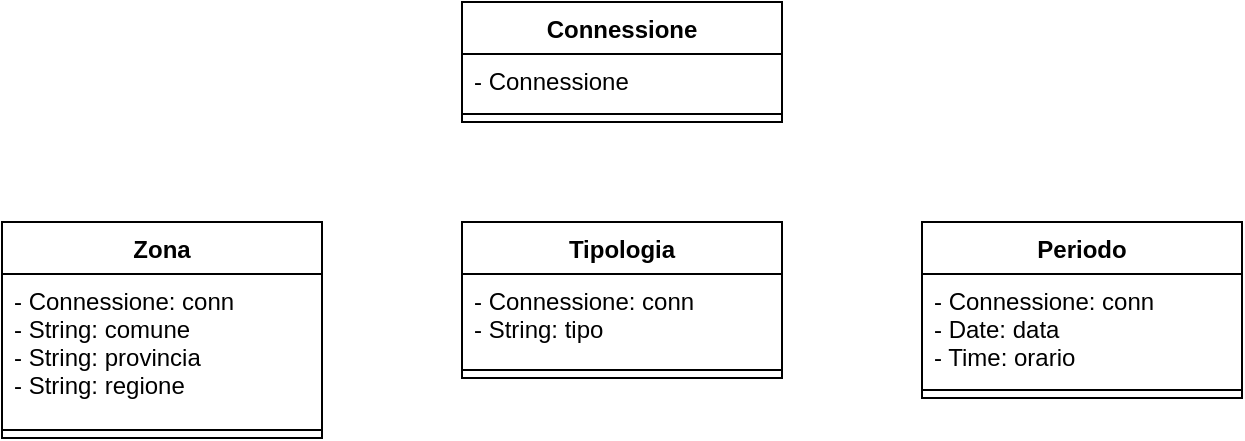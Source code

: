 <mxfile version="16.6.3" type="device"><diagram id="W1PA3UKV2Y4Q9juB7dML" name="Page-1"><mxGraphModel dx="1108" dy="450" grid="1" gridSize="10" guides="1" tooltips="1" connect="1" arrows="1" fold="1" page="1" pageScale="1" pageWidth="827" pageHeight="1169" math="0" shadow="0"><root><mxCell id="0"/><mxCell id="1" parent="0"/><mxCell id="FeFmjfyMAvGzYPlJIs8D-1" value="Connessione" style="swimlane;fontStyle=1;align=center;verticalAlign=top;childLayout=stackLayout;horizontal=1;startSize=26;horizontalStack=0;resizeParent=1;resizeParentMax=0;resizeLast=0;collapsible=1;marginBottom=0;" vertex="1" parent="1"><mxGeometry x="310" y="80" width="160" height="60" as="geometry"/></mxCell><mxCell id="FeFmjfyMAvGzYPlJIs8D-2" value="- Connessione" style="text;strokeColor=none;fillColor=none;align=left;verticalAlign=top;spacingLeft=4;spacingRight=4;overflow=hidden;rotatable=0;points=[[0,0.5],[1,0.5]];portConstraint=eastwest;" vertex="1" parent="FeFmjfyMAvGzYPlJIs8D-1"><mxGeometry y="26" width="160" height="26" as="geometry"/></mxCell><mxCell id="FeFmjfyMAvGzYPlJIs8D-3" value="" style="line;strokeWidth=1;fillColor=none;align=left;verticalAlign=middle;spacingTop=-1;spacingLeft=3;spacingRight=3;rotatable=0;labelPosition=right;points=[];portConstraint=eastwest;" vertex="1" parent="FeFmjfyMAvGzYPlJIs8D-1"><mxGeometry y="52" width="160" height="8" as="geometry"/></mxCell><mxCell id="FeFmjfyMAvGzYPlJIs8D-5" value="Zona" style="swimlane;fontStyle=1;align=center;verticalAlign=top;childLayout=stackLayout;horizontal=1;startSize=26;horizontalStack=0;resizeParent=1;resizeParentMax=0;resizeLast=0;collapsible=1;marginBottom=0;" vertex="1" parent="1"><mxGeometry x="80" y="190" width="160" height="108" as="geometry"/></mxCell><mxCell id="FeFmjfyMAvGzYPlJIs8D-6" value="- Connessione: conn&#10;- String: comune&#10;- String: provincia&#10;- String: regione" style="text;strokeColor=none;fillColor=none;align=left;verticalAlign=top;spacingLeft=4;spacingRight=4;overflow=hidden;rotatable=0;points=[[0,0.5],[1,0.5]];portConstraint=eastwest;" vertex="1" parent="FeFmjfyMAvGzYPlJIs8D-5"><mxGeometry y="26" width="160" height="74" as="geometry"/></mxCell><mxCell id="FeFmjfyMAvGzYPlJIs8D-7" value="" style="line;strokeWidth=1;fillColor=none;align=left;verticalAlign=middle;spacingTop=-1;spacingLeft=3;spacingRight=3;rotatable=0;labelPosition=right;points=[];portConstraint=eastwest;" vertex="1" parent="FeFmjfyMAvGzYPlJIs8D-5"><mxGeometry y="100" width="160" height="8" as="geometry"/></mxCell><mxCell id="FeFmjfyMAvGzYPlJIs8D-9" value="Tipologia" style="swimlane;fontStyle=1;align=center;verticalAlign=top;childLayout=stackLayout;horizontal=1;startSize=26;horizontalStack=0;resizeParent=1;resizeParentMax=0;resizeLast=0;collapsible=1;marginBottom=0;" vertex="1" parent="1"><mxGeometry x="310" y="190" width="160" height="78" as="geometry"/></mxCell><mxCell id="FeFmjfyMAvGzYPlJIs8D-10" value="- Connessione: conn&#10;- String: tipo" style="text;strokeColor=none;fillColor=none;align=left;verticalAlign=top;spacingLeft=4;spacingRight=4;overflow=hidden;rotatable=0;points=[[0,0.5],[1,0.5]];portConstraint=eastwest;" vertex="1" parent="FeFmjfyMAvGzYPlJIs8D-9"><mxGeometry y="26" width="160" height="44" as="geometry"/></mxCell><mxCell id="FeFmjfyMAvGzYPlJIs8D-11" value="" style="line;strokeWidth=1;fillColor=none;align=left;verticalAlign=middle;spacingTop=-1;spacingLeft=3;spacingRight=3;rotatable=0;labelPosition=right;points=[];portConstraint=eastwest;" vertex="1" parent="FeFmjfyMAvGzYPlJIs8D-9"><mxGeometry y="70" width="160" height="8" as="geometry"/></mxCell><mxCell id="FeFmjfyMAvGzYPlJIs8D-13" value="Periodo" style="swimlane;fontStyle=1;align=center;verticalAlign=top;childLayout=stackLayout;horizontal=1;startSize=26;horizontalStack=0;resizeParent=1;resizeParentMax=0;resizeLast=0;collapsible=1;marginBottom=0;" vertex="1" parent="1"><mxGeometry x="540" y="190" width="160" height="88" as="geometry"/></mxCell><mxCell id="FeFmjfyMAvGzYPlJIs8D-14" value="- Connessione: conn&#10;- Date: data&#10;- Time: orario" style="text;strokeColor=none;fillColor=none;align=left;verticalAlign=top;spacingLeft=4;spacingRight=4;overflow=hidden;rotatable=0;points=[[0,0.5],[1,0.5]];portConstraint=eastwest;" vertex="1" parent="FeFmjfyMAvGzYPlJIs8D-13"><mxGeometry y="26" width="160" height="54" as="geometry"/></mxCell><mxCell id="FeFmjfyMAvGzYPlJIs8D-15" value="" style="line;strokeWidth=1;fillColor=none;align=left;verticalAlign=middle;spacingTop=-1;spacingLeft=3;spacingRight=3;rotatable=0;labelPosition=right;points=[];portConstraint=eastwest;" vertex="1" parent="FeFmjfyMAvGzYPlJIs8D-13"><mxGeometry y="80" width="160" height="8" as="geometry"/></mxCell></root></mxGraphModel></diagram></mxfile>